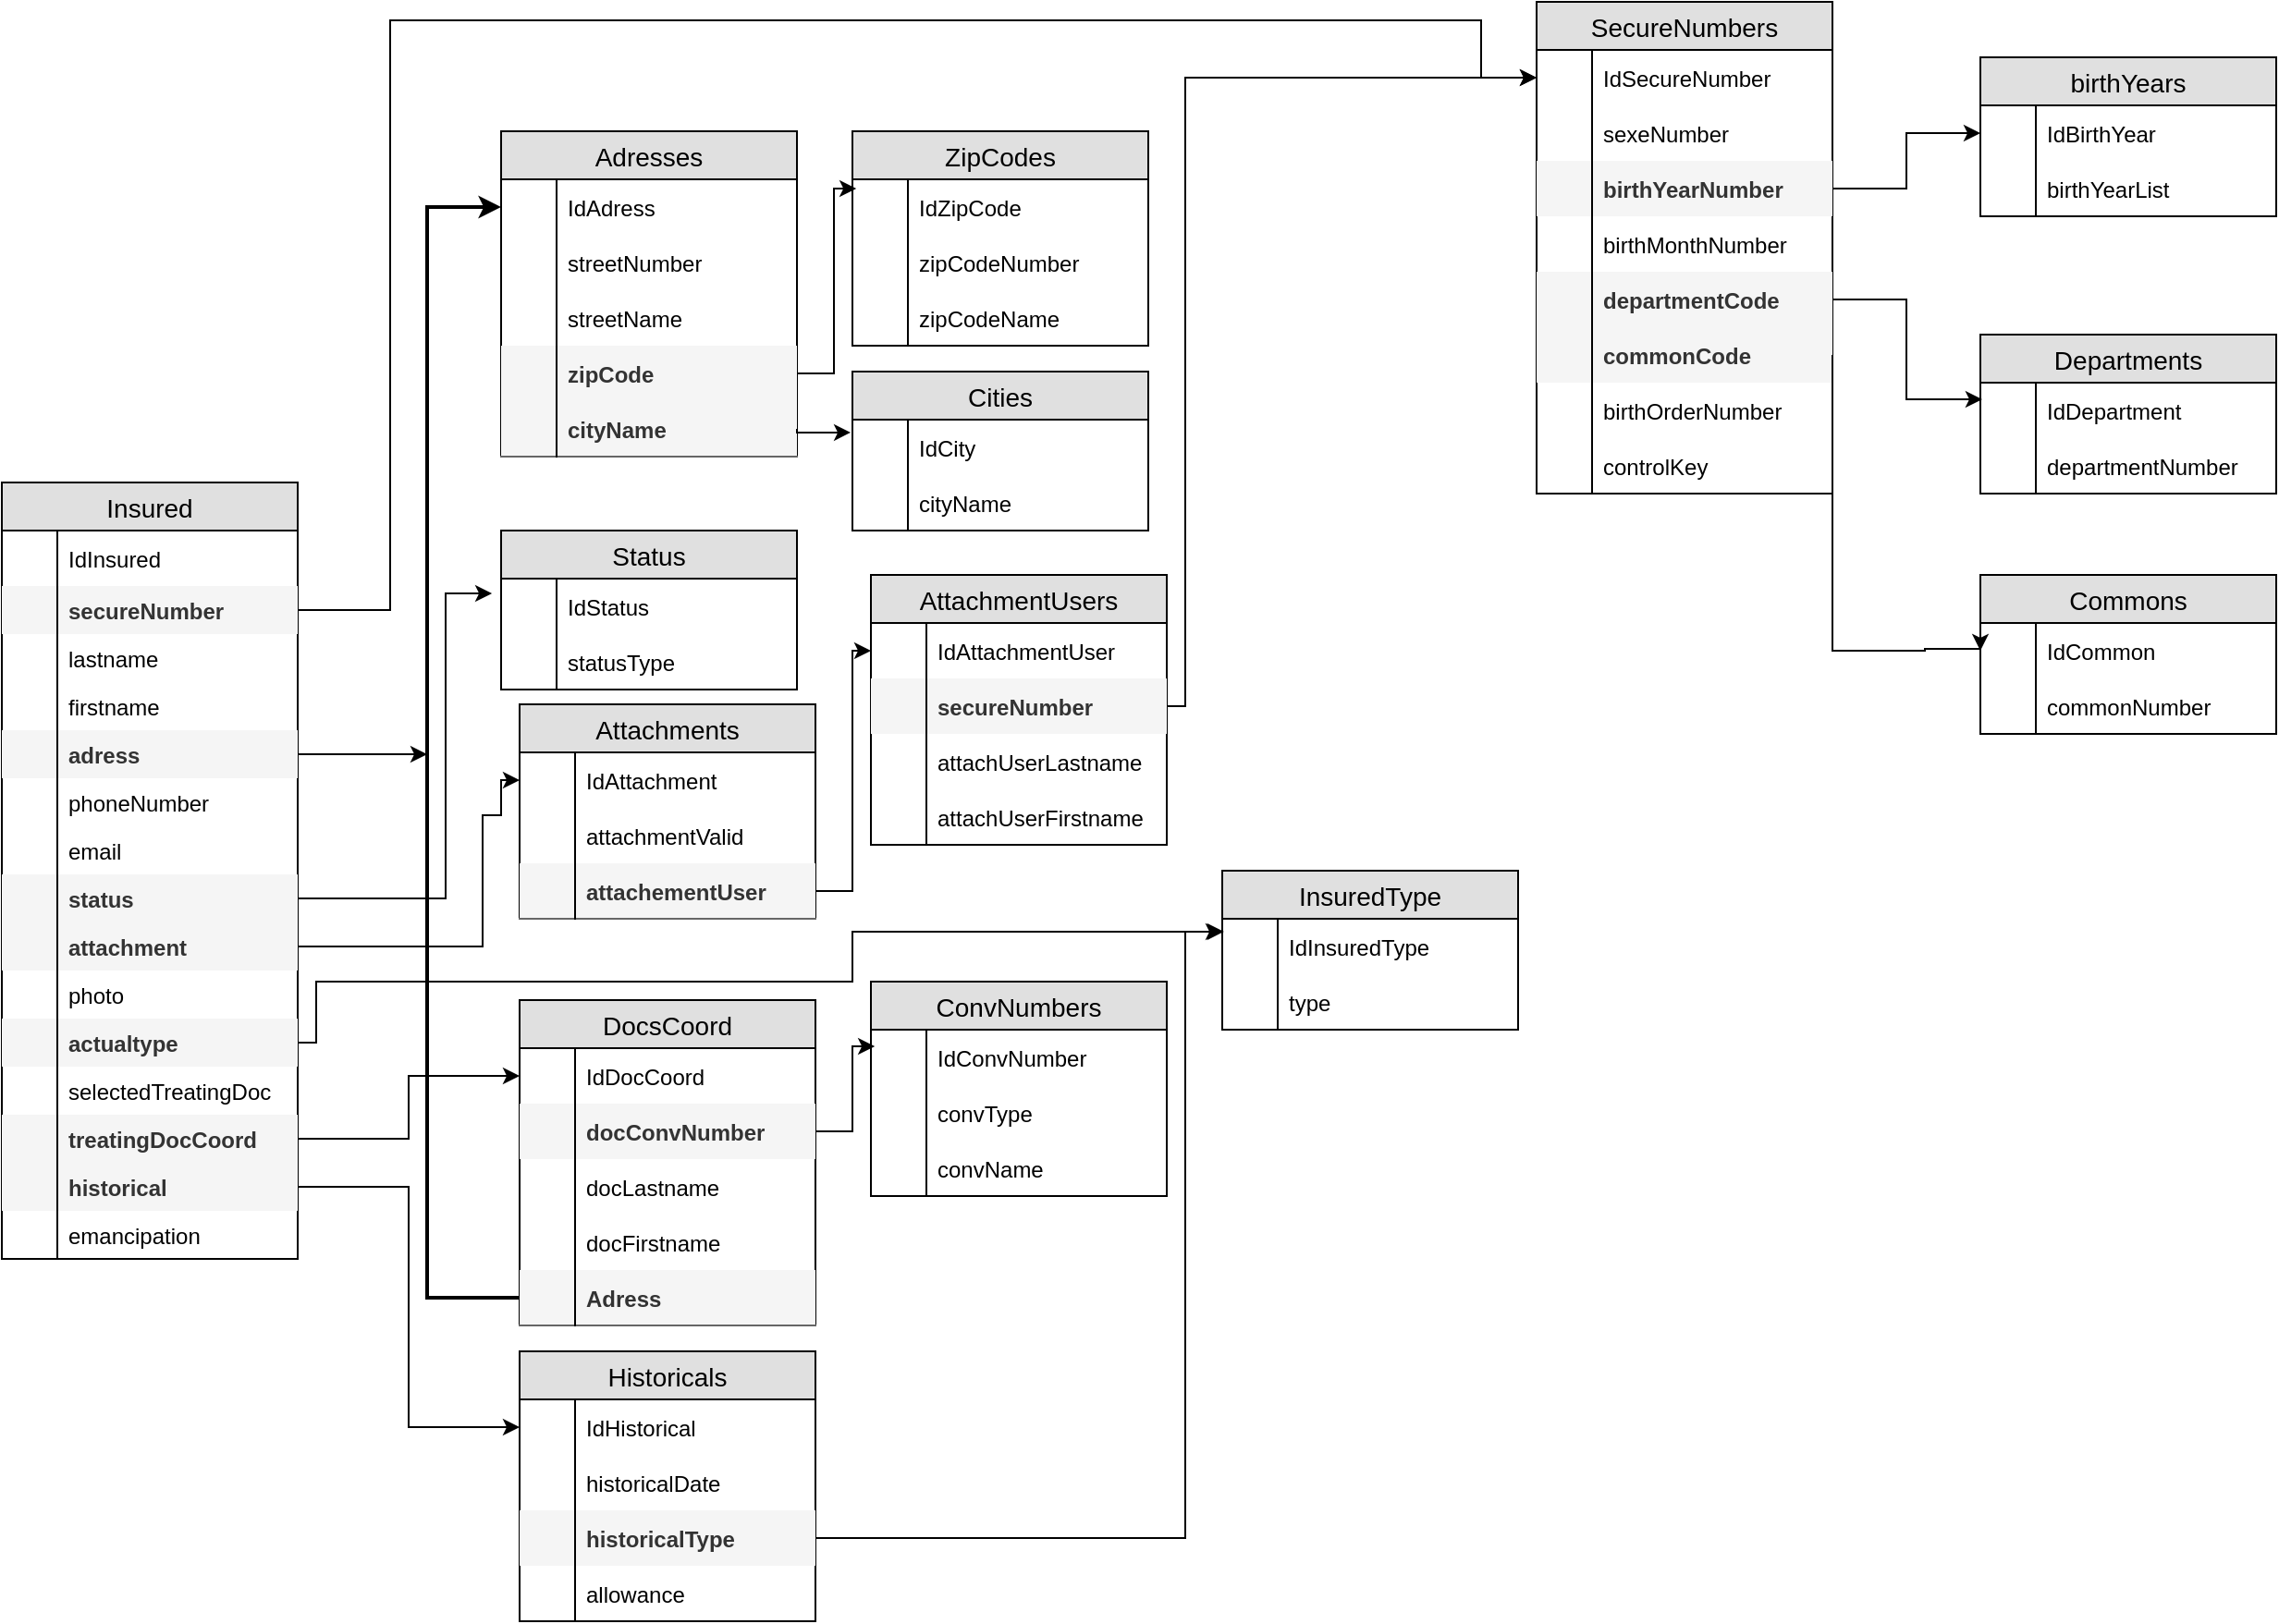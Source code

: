 <mxfile version="12.5.1" type="device"><diagram id="T5TctbuqwvG23wRC9JrC" name="Page-1"><mxGraphModel dx="1422" dy="769" grid="1" gridSize="10" guides="1" tooltips="1" connect="1" arrows="1" fold="1" page="1" pageScale="1" pageWidth="1654" pageHeight="1169" math="0" shadow="0"><root><mxCell id="0"/><mxCell id="1" parent="0"/><mxCell id="7uF14MQoLWsuIXLAhv6M-2" value="Insured" style="swimlane;fontStyle=0;childLayout=stackLayout;horizontal=1;startSize=26;fillColor=#e0e0e0;horizontalStack=0;resizeParent=1;resizeParentMax=0;resizeLast=0;collapsible=1;marginBottom=0;swimlaneFillColor=#ffffff;align=center;fontSize=14;" vertex="1" parent="1"><mxGeometry x="10" y="270" width="160" height="420" as="geometry"/></mxCell><mxCell id="7uF14MQoLWsuIXLAhv6M-3" value="IdInsured" style="shape=partialRectangle;top=0;left=0;right=0;bottom=1;align=left;verticalAlign=middle;fillColor=none;spacingLeft=34;spacingRight=4;overflow=hidden;rotatable=0;points=[[0,0.5],[1,0.5]];portConstraint=eastwest;dropTarget=0;fontStyle=0;fontSize=12;strokeColor=none;" vertex="1" parent="7uF14MQoLWsuIXLAhv6M-2"><mxGeometry y="26" width="160" height="30" as="geometry"/></mxCell><mxCell id="7uF14MQoLWsuIXLAhv6M-4" value="" style="shape=partialRectangle;top=0;left=0;bottom=0;fillColor=none;align=left;verticalAlign=middle;spacingLeft=4;spacingRight=4;overflow=hidden;rotatable=0;points=[];portConstraint=eastwest;part=1;fontSize=12;" vertex="1" connectable="0" parent="7uF14MQoLWsuIXLAhv6M-3"><mxGeometry width="30" height="30" as="geometry"/></mxCell><mxCell id="7uF14MQoLWsuIXLAhv6M-5" value="secureNumber" style="shape=partialRectangle;top=0;left=0;right=0;bottom=0;align=left;verticalAlign=top;fillColor=#f5f5f5;spacingLeft=34;spacingRight=4;overflow=hidden;rotatable=0;points=[[0,0.5],[1,0.5]];portConstraint=eastwest;dropTarget=0;fontSize=12;strokeColor=#666666;fontColor=#333333;fontStyle=1" vertex="1" parent="7uF14MQoLWsuIXLAhv6M-2"><mxGeometry y="56" width="160" height="26" as="geometry"/></mxCell><mxCell id="7uF14MQoLWsuIXLAhv6M-6" value="" style="shape=partialRectangle;top=0;left=0;bottom=0;fillColor=none;align=left;verticalAlign=top;spacingLeft=4;spacingRight=4;overflow=hidden;rotatable=0;points=[];portConstraint=eastwest;part=1;fontSize=12;" vertex="1" connectable="0" parent="7uF14MQoLWsuIXLAhv6M-5"><mxGeometry width="30" height="26" as="geometry"/></mxCell><mxCell id="7uF14MQoLWsuIXLAhv6M-7" value="lastname" style="shape=partialRectangle;top=0;left=0;right=0;bottom=0;align=left;verticalAlign=top;fillColor=none;spacingLeft=34;spacingRight=4;overflow=hidden;rotatable=0;points=[[0,0.5],[1,0.5]];portConstraint=eastwest;dropTarget=0;fontSize=12;" vertex="1" parent="7uF14MQoLWsuIXLAhv6M-2"><mxGeometry y="82" width="160" height="26" as="geometry"/></mxCell><mxCell id="7uF14MQoLWsuIXLAhv6M-8" value="" style="shape=partialRectangle;top=0;left=0;bottom=0;fillColor=none;align=left;verticalAlign=top;spacingLeft=4;spacingRight=4;overflow=hidden;rotatable=0;points=[];portConstraint=eastwest;part=1;fontSize=12;" vertex="1" connectable="0" parent="7uF14MQoLWsuIXLAhv6M-7"><mxGeometry width="30" height="26" as="geometry"/></mxCell><mxCell id="7uF14MQoLWsuIXLAhv6M-9" value="firstname" style="shape=partialRectangle;top=0;left=0;right=0;bottom=0;align=left;verticalAlign=top;fillColor=none;spacingLeft=34;spacingRight=4;overflow=hidden;rotatable=0;points=[[0,0.5],[1,0.5]];portConstraint=eastwest;dropTarget=0;fontSize=12;" vertex="1" parent="7uF14MQoLWsuIXLAhv6M-2"><mxGeometry y="108" width="160" height="26" as="geometry"/></mxCell><mxCell id="7uF14MQoLWsuIXLAhv6M-10" value="" style="shape=partialRectangle;top=0;left=0;bottom=0;fillColor=none;align=left;verticalAlign=top;spacingLeft=4;spacingRight=4;overflow=hidden;rotatable=0;points=[];portConstraint=eastwest;part=1;fontSize=12;" vertex="1" connectable="0" parent="7uF14MQoLWsuIXLAhv6M-9"><mxGeometry width="30" height="26" as="geometry"/></mxCell><mxCell id="7uF14MQoLWsuIXLAhv6M-24" value="adress" style="shape=partialRectangle;top=0;left=0;right=0;bottom=0;align=left;verticalAlign=top;fillColor=#f5f5f5;spacingLeft=34;spacingRight=4;overflow=hidden;rotatable=0;points=[[0,0.5],[1,0.5]];portConstraint=eastwest;dropTarget=0;fontSize=12;strokeColor=#666666;fontColor=#333333;fontStyle=1" vertex="1" parent="7uF14MQoLWsuIXLAhv6M-2"><mxGeometry y="134" width="160" height="26" as="geometry"/></mxCell><mxCell id="7uF14MQoLWsuIXLAhv6M-25" value="" style="shape=partialRectangle;top=0;left=0;bottom=0;fillColor=none;align=left;verticalAlign=top;spacingLeft=4;spacingRight=4;overflow=hidden;rotatable=0;points=[];portConstraint=eastwest;part=1;fontSize=12;" vertex="1" connectable="0" parent="7uF14MQoLWsuIXLAhv6M-24"><mxGeometry width="30" height="26" as="geometry"/></mxCell><mxCell id="7uF14MQoLWsuIXLAhv6M-26" value="phoneNumber" style="shape=partialRectangle;top=0;left=0;right=0;bottom=0;align=left;verticalAlign=top;fillColor=none;spacingLeft=34;spacingRight=4;overflow=hidden;rotatable=0;points=[[0,0.5],[1,0.5]];portConstraint=eastwest;dropTarget=0;fontSize=12;" vertex="1" parent="7uF14MQoLWsuIXLAhv6M-2"><mxGeometry y="160" width="160" height="26" as="geometry"/></mxCell><mxCell id="7uF14MQoLWsuIXLAhv6M-27" value="" style="shape=partialRectangle;top=0;left=0;bottom=0;fillColor=none;align=left;verticalAlign=top;spacingLeft=4;spacingRight=4;overflow=hidden;rotatable=0;points=[];portConstraint=eastwest;part=1;fontSize=12;" vertex="1" connectable="0" parent="7uF14MQoLWsuIXLAhv6M-26"><mxGeometry width="30" height="26" as="geometry"/></mxCell><mxCell id="7uF14MQoLWsuIXLAhv6M-28" value="email" style="shape=partialRectangle;top=0;left=0;right=0;bottom=0;align=left;verticalAlign=top;fillColor=none;spacingLeft=34;spacingRight=4;overflow=hidden;rotatable=0;points=[[0,0.5],[1,0.5]];portConstraint=eastwest;dropTarget=0;fontSize=12;" vertex="1" parent="7uF14MQoLWsuIXLAhv6M-2"><mxGeometry y="186" width="160" height="26" as="geometry"/></mxCell><mxCell id="7uF14MQoLWsuIXLAhv6M-29" value="" style="shape=partialRectangle;top=0;left=0;bottom=0;fillColor=none;align=left;verticalAlign=top;spacingLeft=4;spacingRight=4;overflow=hidden;rotatable=0;points=[];portConstraint=eastwest;part=1;fontSize=12;" vertex="1" connectable="0" parent="7uF14MQoLWsuIXLAhv6M-28"><mxGeometry width="30" height="26" as="geometry"/></mxCell><mxCell id="7uF14MQoLWsuIXLAhv6M-30" value="status" style="shape=partialRectangle;top=0;left=0;right=0;bottom=0;align=left;verticalAlign=top;fillColor=#f5f5f5;spacingLeft=34;spacingRight=4;overflow=hidden;rotatable=0;points=[[0,0.5],[1,0.5]];portConstraint=eastwest;dropTarget=0;fontSize=12;strokeColor=#666666;fontColor=#333333;fontStyle=1" vertex="1" parent="7uF14MQoLWsuIXLAhv6M-2"><mxGeometry y="212" width="160" height="26" as="geometry"/></mxCell><mxCell id="7uF14MQoLWsuIXLAhv6M-31" value="" style="shape=partialRectangle;top=0;left=0;bottom=0;fillColor=none;align=left;verticalAlign=top;spacingLeft=4;spacingRight=4;overflow=hidden;rotatable=0;points=[];portConstraint=eastwest;part=1;fontSize=12;" vertex="1" connectable="0" parent="7uF14MQoLWsuIXLAhv6M-30"><mxGeometry width="30" height="26" as="geometry"/></mxCell><mxCell id="7uF14MQoLWsuIXLAhv6M-32" value="attachment" style="shape=partialRectangle;top=0;left=0;right=0;bottom=0;align=left;verticalAlign=top;fillColor=#f5f5f5;spacingLeft=34;spacingRight=4;overflow=hidden;rotatable=0;points=[[0,0.5],[1,0.5]];portConstraint=eastwest;dropTarget=0;fontSize=12;strokeColor=#666666;fontColor=#333333;fontStyle=1" vertex="1" parent="7uF14MQoLWsuIXLAhv6M-2"><mxGeometry y="238" width="160" height="26" as="geometry"/></mxCell><mxCell id="7uF14MQoLWsuIXLAhv6M-33" value="" style="shape=partialRectangle;top=0;left=0;bottom=0;fillColor=none;align=left;verticalAlign=top;spacingLeft=4;spacingRight=4;overflow=hidden;rotatable=0;points=[];portConstraint=eastwest;part=1;fontSize=12;" vertex="1" connectable="0" parent="7uF14MQoLWsuIXLAhv6M-32"><mxGeometry width="30" height="26" as="geometry"/></mxCell><mxCell id="7uF14MQoLWsuIXLAhv6M-34" value="photo" style="shape=partialRectangle;top=0;left=0;right=0;bottom=0;align=left;verticalAlign=top;fillColor=none;spacingLeft=34;spacingRight=4;overflow=hidden;rotatable=0;points=[[0,0.5],[1,0.5]];portConstraint=eastwest;dropTarget=0;fontSize=12;" vertex="1" parent="7uF14MQoLWsuIXLAhv6M-2"><mxGeometry y="264" width="160" height="26" as="geometry"/></mxCell><mxCell id="7uF14MQoLWsuIXLAhv6M-35" value="" style="shape=partialRectangle;top=0;left=0;bottom=0;fillColor=none;align=left;verticalAlign=top;spacingLeft=4;spacingRight=4;overflow=hidden;rotatable=0;points=[];portConstraint=eastwest;part=1;fontSize=12;" vertex="1" connectable="0" parent="7uF14MQoLWsuIXLAhv6M-34"><mxGeometry width="30" height="26" as="geometry"/></mxCell><mxCell id="7uF14MQoLWsuIXLAhv6M-37" value="actualtype" style="shape=partialRectangle;top=0;left=0;right=0;bottom=0;align=left;verticalAlign=top;fillColor=#f5f5f5;spacingLeft=34;spacingRight=4;overflow=hidden;rotatable=0;points=[[0,0.5],[1,0.5]];portConstraint=eastwest;dropTarget=0;fontSize=12;strokeColor=#666666;fontColor=#333333;fontStyle=1" vertex="1" parent="7uF14MQoLWsuIXLAhv6M-2"><mxGeometry y="290" width="160" height="26" as="geometry"/></mxCell><mxCell id="7uF14MQoLWsuIXLAhv6M-38" value="" style="shape=partialRectangle;top=0;left=0;bottom=0;fillColor=none;align=left;verticalAlign=top;spacingLeft=4;spacingRight=4;overflow=hidden;rotatable=0;points=[];portConstraint=eastwest;part=1;fontSize=12;" vertex="1" connectable="0" parent="7uF14MQoLWsuIXLAhv6M-37"><mxGeometry width="30" height="26" as="geometry"/></mxCell><mxCell id="7uF14MQoLWsuIXLAhv6M-39" value="selectedTreatingDoc" style="shape=partialRectangle;top=0;left=0;right=0;bottom=0;align=left;verticalAlign=top;fillColor=none;spacingLeft=34;spacingRight=4;overflow=hidden;rotatable=0;points=[[0,0.5],[1,0.5]];portConstraint=eastwest;dropTarget=0;fontSize=12;" vertex="1" parent="7uF14MQoLWsuIXLAhv6M-2"><mxGeometry y="316" width="160" height="26" as="geometry"/></mxCell><mxCell id="7uF14MQoLWsuIXLAhv6M-40" value="" style="shape=partialRectangle;top=0;left=0;bottom=0;fillColor=none;align=left;verticalAlign=top;spacingLeft=4;spacingRight=4;overflow=hidden;rotatable=0;points=[];portConstraint=eastwest;part=1;fontSize=12;" vertex="1" connectable="0" parent="7uF14MQoLWsuIXLAhv6M-39"><mxGeometry width="30" height="26" as="geometry"/></mxCell><mxCell id="7uF14MQoLWsuIXLAhv6M-41" value="treatingDocCoord" style="shape=partialRectangle;top=0;left=0;right=0;bottom=0;align=left;verticalAlign=top;fillColor=#f5f5f5;spacingLeft=34;spacingRight=4;overflow=hidden;rotatable=0;points=[[0,0.5],[1,0.5]];portConstraint=eastwest;dropTarget=0;fontSize=12;strokeColor=#666666;fontColor=#333333;fontStyle=1" vertex="1" parent="7uF14MQoLWsuIXLAhv6M-2"><mxGeometry y="342" width="160" height="26" as="geometry"/></mxCell><mxCell id="7uF14MQoLWsuIXLAhv6M-42" value="" style="shape=partialRectangle;top=0;left=0;bottom=0;fillColor=none;align=left;verticalAlign=top;spacingLeft=4;spacingRight=4;overflow=hidden;rotatable=0;points=[];portConstraint=eastwest;part=1;fontSize=12;" vertex="1" connectable="0" parent="7uF14MQoLWsuIXLAhv6M-41"><mxGeometry width="30" height="26" as="geometry"/></mxCell><mxCell id="7uF14MQoLWsuIXLAhv6M-43" value="historical" style="shape=partialRectangle;top=0;left=0;right=0;bottom=0;align=left;verticalAlign=top;fillColor=#f5f5f5;spacingLeft=34;spacingRight=4;overflow=hidden;rotatable=0;points=[[0,0.5],[1,0.5]];portConstraint=eastwest;dropTarget=0;fontSize=12;strokeColor=#666666;fontColor=#333333;fontStyle=1" vertex="1" parent="7uF14MQoLWsuIXLAhv6M-2"><mxGeometry y="368" width="160" height="26" as="geometry"/></mxCell><mxCell id="7uF14MQoLWsuIXLAhv6M-44" value="" style="shape=partialRectangle;top=0;left=0;bottom=0;fillColor=none;align=left;verticalAlign=top;spacingLeft=4;spacingRight=4;overflow=hidden;rotatable=0;points=[];portConstraint=eastwest;part=1;fontSize=12;" vertex="1" connectable="0" parent="7uF14MQoLWsuIXLAhv6M-43"><mxGeometry width="30" height="26" as="geometry"/></mxCell><mxCell id="7uF14MQoLWsuIXLAhv6M-45" value="emancipation" style="shape=partialRectangle;top=0;left=0;right=0;bottom=0;align=left;verticalAlign=top;fillColor=none;spacingLeft=34;spacingRight=4;overflow=hidden;rotatable=0;points=[[0,0.5],[1,0.5]];portConstraint=eastwest;dropTarget=0;fontSize=12;" vertex="1" parent="7uF14MQoLWsuIXLAhv6M-2"><mxGeometry y="394" width="160" height="26" as="geometry"/></mxCell><mxCell id="7uF14MQoLWsuIXLAhv6M-46" value="" style="shape=partialRectangle;top=0;left=0;bottom=0;fillColor=none;align=left;verticalAlign=top;spacingLeft=4;spacingRight=4;overflow=hidden;rotatable=0;points=[];portConstraint=eastwest;part=1;fontSize=12;" vertex="1" connectable="0" parent="7uF14MQoLWsuIXLAhv6M-45"><mxGeometry width="30" height="26" as="geometry"/></mxCell><mxCell id="7uF14MQoLWsuIXLAhv6M-47" value="SecureNumbers" style="swimlane;fontStyle=0;childLayout=stackLayout;horizontal=1;startSize=26;fillColor=#e0e0e0;horizontalStack=0;resizeParent=1;resizeParentMax=0;resizeLast=0;collapsible=1;marginBottom=0;swimlaneFillColor=#ffffff;align=center;fontSize=14;" vertex="1" parent="1"><mxGeometry x="840" y="10" width="160" height="266" as="geometry"/></mxCell><mxCell id="7uF14MQoLWsuIXLAhv6M-48" value="IdSecureNumber" style="shape=partialRectangle;top=0;left=0;right=0;bottom=1;align=left;verticalAlign=middle;fillColor=none;spacingLeft=34;spacingRight=4;overflow=hidden;rotatable=0;points=[[0,0.5],[1,0.5]];portConstraint=eastwest;dropTarget=0;fontStyle=0;fontSize=12;strokeColor=none;" vertex="1" parent="7uF14MQoLWsuIXLAhv6M-47"><mxGeometry y="26" width="160" height="30" as="geometry"/></mxCell><mxCell id="7uF14MQoLWsuIXLAhv6M-49" value="" style="shape=partialRectangle;top=0;left=0;bottom=0;fillColor=none;align=left;verticalAlign=middle;spacingLeft=4;spacingRight=4;overflow=hidden;rotatable=0;points=[];portConstraint=eastwest;part=1;fontSize=12;" vertex="1" connectable="0" parent="7uF14MQoLWsuIXLAhv6M-48"><mxGeometry width="30" height="30" as="geometry"/></mxCell><mxCell id="7uF14MQoLWsuIXLAhv6M-80" value="sexeNumber" style="shape=partialRectangle;top=0;left=0;right=0;bottom=1;align=left;verticalAlign=middle;fillColor=none;spacingLeft=34;spacingRight=4;overflow=hidden;rotatable=0;points=[[0,0.5],[1,0.5]];portConstraint=eastwest;dropTarget=0;fontStyle=0;fontSize=12;strokeColor=none;" vertex="1" parent="7uF14MQoLWsuIXLAhv6M-47"><mxGeometry y="56" width="160" height="30" as="geometry"/></mxCell><mxCell id="7uF14MQoLWsuIXLAhv6M-81" value="" style="shape=partialRectangle;top=0;left=0;bottom=0;fillColor=none;align=left;verticalAlign=middle;spacingLeft=4;spacingRight=4;overflow=hidden;rotatable=0;points=[];portConstraint=eastwest;part=1;fontSize=12;" vertex="1" connectable="0" parent="7uF14MQoLWsuIXLAhv6M-80"><mxGeometry width="30" height="30" as="geometry"/></mxCell><mxCell id="7uF14MQoLWsuIXLAhv6M-82" value="birthYearNumber" style="shape=partialRectangle;top=0;left=0;right=0;bottom=1;align=left;verticalAlign=middle;fillColor=#f5f5f5;spacingLeft=34;spacingRight=4;overflow=hidden;rotatable=0;points=[[0,0.5],[1,0.5]];portConstraint=eastwest;dropTarget=0;fontStyle=1;fontSize=12;strokeColor=none;fontColor=#333333;" vertex="1" parent="7uF14MQoLWsuIXLAhv6M-47"><mxGeometry y="86" width="160" height="30" as="geometry"/></mxCell><mxCell id="7uF14MQoLWsuIXLAhv6M-83" value="" style="shape=partialRectangle;top=0;left=0;bottom=0;fillColor=none;align=left;verticalAlign=middle;spacingLeft=4;spacingRight=4;overflow=hidden;rotatable=0;points=[];portConstraint=eastwest;part=1;fontSize=12;" vertex="1" connectable="0" parent="7uF14MQoLWsuIXLAhv6M-82"><mxGeometry width="30" height="30" as="geometry"/></mxCell><mxCell id="7uF14MQoLWsuIXLAhv6M-84" value="birthMonthNumber" style="shape=partialRectangle;top=0;left=0;right=0;bottom=1;align=left;verticalAlign=middle;fillColor=none;spacingLeft=34;spacingRight=4;overflow=hidden;rotatable=0;points=[[0,0.5],[1,0.5]];portConstraint=eastwest;dropTarget=0;fontStyle=0;fontSize=12;strokeColor=none;" vertex="1" parent="7uF14MQoLWsuIXLAhv6M-47"><mxGeometry y="116" width="160" height="30" as="geometry"/></mxCell><mxCell id="7uF14MQoLWsuIXLAhv6M-85" value="" style="shape=partialRectangle;top=0;left=0;bottom=0;fillColor=none;align=left;verticalAlign=middle;spacingLeft=4;spacingRight=4;overflow=hidden;rotatable=0;points=[];portConstraint=eastwest;part=1;fontSize=12;" vertex="1" connectable="0" parent="7uF14MQoLWsuIXLAhv6M-84"><mxGeometry width="30" height="30" as="geometry"/></mxCell><mxCell id="7uF14MQoLWsuIXLAhv6M-86" value="departmentCode" style="shape=partialRectangle;top=0;left=0;right=0;bottom=1;align=left;verticalAlign=middle;fillColor=#f5f5f5;spacingLeft=34;spacingRight=4;overflow=hidden;rotatable=0;points=[[0,0.5],[1,0.5]];portConstraint=eastwest;dropTarget=0;fontStyle=1;fontSize=12;strokeColor=none;fontColor=#333333;" vertex="1" parent="7uF14MQoLWsuIXLAhv6M-47"><mxGeometry y="146" width="160" height="30" as="geometry"/></mxCell><mxCell id="7uF14MQoLWsuIXLAhv6M-87" value="" style="shape=partialRectangle;top=0;left=0;bottom=0;fillColor=none;align=left;verticalAlign=middle;spacingLeft=4;spacingRight=4;overflow=hidden;rotatable=0;points=[];portConstraint=eastwest;part=1;fontSize=12;" vertex="1" connectable="0" parent="7uF14MQoLWsuIXLAhv6M-86"><mxGeometry width="30" height="30" as="geometry"/></mxCell><mxCell id="7uF14MQoLWsuIXLAhv6M-88" value="commonCode" style="shape=partialRectangle;top=0;left=0;right=0;bottom=1;align=left;verticalAlign=middle;fillColor=#f5f5f5;spacingLeft=34;spacingRight=4;overflow=hidden;rotatable=0;points=[[0,0.5],[1,0.5]];portConstraint=eastwest;dropTarget=0;fontStyle=1;fontSize=12;strokeColor=none;fontColor=#333333;" vertex="1" parent="7uF14MQoLWsuIXLAhv6M-47"><mxGeometry y="176" width="160" height="30" as="geometry"/></mxCell><mxCell id="7uF14MQoLWsuIXLAhv6M-89" value="" style="shape=partialRectangle;top=0;left=0;bottom=0;fillColor=none;align=left;verticalAlign=middle;spacingLeft=4;spacingRight=4;overflow=hidden;rotatable=0;points=[];portConstraint=eastwest;part=1;fontSize=12;" vertex="1" connectable="0" parent="7uF14MQoLWsuIXLAhv6M-88"><mxGeometry width="30" height="30" as="geometry"/></mxCell><mxCell id="7uF14MQoLWsuIXLAhv6M-90" value="birthOrderNumber" style="shape=partialRectangle;top=0;left=0;right=0;bottom=1;align=left;verticalAlign=middle;fillColor=none;spacingLeft=34;spacingRight=4;overflow=hidden;rotatable=0;points=[[0,0.5],[1,0.5]];portConstraint=eastwest;dropTarget=0;fontStyle=0;fontSize=12;strokeColor=none;" vertex="1" parent="7uF14MQoLWsuIXLAhv6M-47"><mxGeometry y="206" width="160" height="30" as="geometry"/></mxCell><mxCell id="7uF14MQoLWsuIXLAhv6M-91" value="" style="shape=partialRectangle;top=0;left=0;bottom=0;fillColor=none;align=left;verticalAlign=middle;spacingLeft=4;spacingRight=4;overflow=hidden;rotatable=0;points=[];portConstraint=eastwest;part=1;fontSize=12;" vertex="1" connectable="0" parent="7uF14MQoLWsuIXLAhv6M-90"><mxGeometry width="30" height="30" as="geometry"/></mxCell><mxCell id="7uF14MQoLWsuIXLAhv6M-92" value="controlKey" style="shape=partialRectangle;top=0;left=0;right=0;bottom=1;align=left;verticalAlign=middle;fillColor=none;spacingLeft=34;spacingRight=4;overflow=hidden;rotatable=0;points=[[0,0.5],[1,0.5]];portConstraint=eastwest;dropTarget=0;fontStyle=0;fontSize=12;strokeColor=none;" vertex="1" parent="7uF14MQoLWsuIXLAhv6M-47"><mxGeometry y="236" width="160" height="30" as="geometry"/></mxCell><mxCell id="7uF14MQoLWsuIXLAhv6M-93" value="" style="shape=partialRectangle;top=0;left=0;bottom=0;fillColor=none;align=left;verticalAlign=middle;spacingLeft=4;spacingRight=4;overflow=hidden;rotatable=0;points=[];portConstraint=eastwest;part=1;fontSize=12;" vertex="1" connectable="0" parent="7uF14MQoLWsuIXLAhv6M-92"><mxGeometry width="30" height="30" as="geometry"/></mxCell><mxCell id="7uF14MQoLWsuIXLAhv6M-79" style="edgeStyle=orthogonalEdgeStyle;rounded=0;orthogonalLoop=1;jettySize=auto;html=1;exitX=1;exitY=0.5;exitDx=0;exitDy=0;entryX=0;entryY=0.5;entryDx=0;entryDy=0;" edge="1" parent="1" source="7uF14MQoLWsuIXLAhv6M-5" target="7uF14MQoLWsuIXLAhv6M-48"><mxGeometry relative="1" as="geometry"><Array as="points"><mxPoint x="220" y="339"/><mxPoint x="220" y="20"/><mxPoint x="810" y="20"/><mxPoint x="810" y="51"/></Array></mxGeometry></mxCell><mxCell id="7uF14MQoLWsuIXLAhv6M-94" value="Adresses" style="swimlane;fontStyle=0;childLayout=stackLayout;horizontal=1;startSize=26;fillColor=#e0e0e0;horizontalStack=0;resizeParent=1;resizeParentMax=0;resizeLast=0;collapsible=1;marginBottom=0;swimlaneFillColor=#ffffff;align=center;fontSize=14;" vertex="1" parent="1"><mxGeometry x="280" y="80" width="160" height="176" as="geometry"/></mxCell><mxCell id="7uF14MQoLWsuIXLAhv6M-95" value="IdAdress" style="shape=partialRectangle;top=0;left=0;right=0;bottom=1;align=left;verticalAlign=middle;fillColor=none;spacingLeft=34;spacingRight=4;overflow=hidden;rotatable=0;points=[[0,0.5],[1,0.5]];portConstraint=eastwest;dropTarget=0;fontStyle=0;fontSize=12;strokeColor=none;" vertex="1" parent="7uF14MQoLWsuIXLAhv6M-94"><mxGeometry y="26" width="160" height="30" as="geometry"/></mxCell><mxCell id="7uF14MQoLWsuIXLAhv6M-96" value="" style="shape=partialRectangle;top=0;left=0;bottom=0;fillColor=none;align=left;verticalAlign=middle;spacingLeft=4;spacingRight=4;overflow=hidden;rotatable=0;points=[];portConstraint=eastwest;part=1;fontSize=12;" vertex="1" connectable="0" parent="7uF14MQoLWsuIXLAhv6M-95"><mxGeometry width="30" height="30" as="geometry"/></mxCell><mxCell id="7uF14MQoLWsuIXLAhv6M-111" value="streetNumber" style="shape=partialRectangle;top=0;left=0;right=0;bottom=1;align=left;verticalAlign=middle;fillColor=none;spacingLeft=34;spacingRight=4;overflow=hidden;rotatable=0;points=[[0,0.5],[1,0.5]];portConstraint=eastwest;dropTarget=0;fontStyle=0;fontSize=12;strokeColor=none;" vertex="1" parent="7uF14MQoLWsuIXLAhv6M-94"><mxGeometry y="56" width="160" height="30" as="geometry"/></mxCell><mxCell id="7uF14MQoLWsuIXLAhv6M-112" value="" style="shape=partialRectangle;top=0;left=0;bottom=0;fillColor=none;align=left;verticalAlign=middle;spacingLeft=4;spacingRight=4;overflow=hidden;rotatable=0;points=[];portConstraint=eastwest;part=1;fontSize=12;" vertex="1" connectable="0" parent="7uF14MQoLWsuIXLAhv6M-111"><mxGeometry width="30" height="30" as="geometry"/></mxCell><mxCell id="7uF14MQoLWsuIXLAhv6M-113" value="streetName" style="shape=partialRectangle;top=0;left=0;right=0;bottom=1;align=left;verticalAlign=middle;fillColor=none;spacingLeft=34;spacingRight=4;overflow=hidden;rotatable=0;points=[[0,0.5],[1,0.5]];portConstraint=eastwest;dropTarget=0;fontStyle=0;fontSize=12;strokeColor=none;" vertex="1" parent="7uF14MQoLWsuIXLAhv6M-94"><mxGeometry y="86" width="160" height="30" as="geometry"/></mxCell><mxCell id="7uF14MQoLWsuIXLAhv6M-114" value="" style="shape=partialRectangle;top=0;left=0;bottom=0;fillColor=none;align=left;verticalAlign=middle;spacingLeft=4;spacingRight=4;overflow=hidden;rotatable=0;points=[];portConstraint=eastwest;part=1;fontSize=12;" vertex="1" connectable="0" parent="7uF14MQoLWsuIXLAhv6M-113"><mxGeometry width="30" height="30" as="geometry"/></mxCell><mxCell id="7uF14MQoLWsuIXLAhv6M-115" value="zipCode" style="shape=partialRectangle;top=0;left=0;right=0;bottom=1;align=left;verticalAlign=middle;fillColor=#f5f5f5;spacingLeft=34;spacingRight=4;overflow=hidden;rotatable=0;points=[[0,0.5],[1,0.5]];portConstraint=eastwest;dropTarget=0;fontStyle=1;fontSize=12;strokeColor=none;fontColor=#333333;" vertex="1" parent="7uF14MQoLWsuIXLAhv6M-94"><mxGeometry y="116" width="160" height="30" as="geometry"/></mxCell><mxCell id="7uF14MQoLWsuIXLAhv6M-116" value="" style="shape=partialRectangle;top=0;left=0;bottom=0;fillColor=none;align=left;verticalAlign=middle;spacingLeft=4;spacingRight=4;overflow=hidden;rotatable=0;points=[];portConstraint=eastwest;part=1;fontSize=12;" vertex="1" connectable="0" parent="7uF14MQoLWsuIXLAhv6M-115"><mxGeometry width="30" height="30" as="geometry"/></mxCell><mxCell id="7uF14MQoLWsuIXLAhv6M-117" value="cityName" style="shape=partialRectangle;top=0;left=0;right=0;bottom=1;align=left;verticalAlign=middle;fillColor=#f5f5f5;spacingLeft=34;spacingRight=4;overflow=hidden;rotatable=0;points=[[0,0.5],[1,0.5]];portConstraint=eastwest;dropTarget=0;fontStyle=1;fontSize=12;strokeColor=#666666;fontColor=#333333;" vertex="1" parent="7uF14MQoLWsuIXLAhv6M-94"><mxGeometry y="146" width="160" height="30" as="geometry"/></mxCell><mxCell id="7uF14MQoLWsuIXLAhv6M-118" value="" style="shape=partialRectangle;top=0;left=0;bottom=0;fillColor=none;align=left;verticalAlign=middle;spacingLeft=4;spacingRight=4;overflow=hidden;rotatable=0;points=[];portConstraint=eastwest;part=1;fontSize=12;" vertex="1" connectable="0" parent="7uF14MQoLWsuIXLAhv6M-117"><mxGeometry width="30" height="30" as="geometry"/></mxCell><mxCell id="7uF14MQoLWsuIXLAhv6M-119" style="edgeStyle=orthogonalEdgeStyle;rounded=0;orthogonalLoop=1;jettySize=auto;html=1;exitX=1;exitY=0.5;exitDx=0;exitDy=0;" edge="1" parent="1" source="7uF14MQoLWsuIXLAhv6M-24"><mxGeometry relative="1" as="geometry"><mxPoint x="240" y="417" as="targetPoint"/><Array as="points"><mxPoint x="230" y="417"/><mxPoint x="230" y="417"/></Array></mxGeometry></mxCell><mxCell id="7uF14MQoLWsuIXLAhv6M-120" value="ZipCodes" style="swimlane;fontStyle=0;childLayout=stackLayout;horizontal=1;startSize=26;fillColor=#e0e0e0;horizontalStack=0;resizeParent=1;resizeParentMax=0;resizeLast=0;collapsible=1;marginBottom=0;swimlaneFillColor=#ffffff;align=center;fontSize=14;" vertex="1" parent="1"><mxGeometry x="470" y="80" width="160" height="116" as="geometry"/></mxCell><mxCell id="7uF14MQoLWsuIXLAhv6M-121" value="IdZipCode" style="shape=partialRectangle;top=0;left=0;right=0;bottom=1;align=left;verticalAlign=middle;fillColor=none;spacingLeft=34;spacingRight=4;overflow=hidden;rotatable=0;points=[[0,0.5],[1,0.5]];portConstraint=eastwest;dropTarget=0;fontStyle=0;fontSize=12;strokeColor=none;" vertex="1" parent="7uF14MQoLWsuIXLAhv6M-120"><mxGeometry y="26" width="160" height="30" as="geometry"/></mxCell><mxCell id="7uF14MQoLWsuIXLAhv6M-122" value="" style="shape=partialRectangle;top=0;left=0;bottom=0;fillColor=none;align=left;verticalAlign=middle;spacingLeft=4;spacingRight=4;overflow=hidden;rotatable=0;points=[];portConstraint=eastwest;part=1;fontSize=12;" vertex="1" connectable="0" parent="7uF14MQoLWsuIXLAhv6M-121"><mxGeometry width="30" height="30" as="geometry"/></mxCell><mxCell id="7uF14MQoLWsuIXLAhv6M-123" value="zipCodeNumber" style="shape=partialRectangle;top=0;left=0;right=0;bottom=1;align=left;verticalAlign=middle;fillColor=none;spacingLeft=34;spacingRight=4;overflow=hidden;rotatable=0;points=[[0,0.5],[1,0.5]];portConstraint=eastwest;dropTarget=0;fontStyle=0;fontSize=12;strokeColor=none;" vertex="1" parent="7uF14MQoLWsuIXLAhv6M-120"><mxGeometry y="56" width="160" height="30" as="geometry"/></mxCell><mxCell id="7uF14MQoLWsuIXLAhv6M-124" value="" style="shape=partialRectangle;top=0;left=0;bottom=0;fillColor=none;align=left;verticalAlign=middle;spacingLeft=4;spacingRight=4;overflow=hidden;rotatable=0;points=[];portConstraint=eastwest;part=1;fontSize=12;" vertex="1" connectable="0" parent="7uF14MQoLWsuIXLAhv6M-123"><mxGeometry width="30" height="30" as="geometry"/></mxCell><mxCell id="7uF14MQoLWsuIXLAhv6M-131" value="zipCodeName" style="shape=partialRectangle;top=0;left=0;right=0;bottom=1;align=left;verticalAlign=middle;fillColor=none;spacingLeft=34;spacingRight=4;overflow=hidden;rotatable=0;points=[[0,0.5],[1,0.5]];portConstraint=eastwest;dropTarget=0;fontStyle=0;fontSize=12;strokeColor=none;" vertex="1" parent="7uF14MQoLWsuIXLAhv6M-120"><mxGeometry y="86" width="160" height="30" as="geometry"/></mxCell><mxCell id="7uF14MQoLWsuIXLAhv6M-132" value="" style="shape=partialRectangle;top=0;left=0;bottom=0;fillColor=none;align=left;verticalAlign=middle;spacingLeft=4;spacingRight=4;overflow=hidden;rotatable=0;points=[];portConstraint=eastwest;part=1;fontSize=12;" vertex="1" connectable="0" parent="7uF14MQoLWsuIXLAhv6M-131"><mxGeometry width="30" height="30" as="geometry"/></mxCell><mxCell id="7uF14MQoLWsuIXLAhv6M-133" style="edgeStyle=orthogonalEdgeStyle;rounded=0;orthogonalLoop=1;jettySize=auto;html=1;exitX=1;exitY=0.5;exitDx=0;exitDy=0;entryX=0.013;entryY=0.167;entryDx=0;entryDy=0;entryPerimeter=0;" edge="1" parent="1" source="7uF14MQoLWsuIXLAhv6M-115" target="7uF14MQoLWsuIXLAhv6M-121"><mxGeometry relative="1" as="geometry"><Array as="points"><mxPoint x="460" y="211"/><mxPoint x="460" y="111"/></Array></mxGeometry></mxCell><mxCell id="7uF14MQoLWsuIXLAhv6M-134" value="Cities" style="swimlane;fontStyle=0;childLayout=stackLayout;horizontal=1;startSize=26;fillColor=#e0e0e0;horizontalStack=0;resizeParent=1;resizeParentMax=0;resizeLast=0;collapsible=1;marginBottom=0;swimlaneFillColor=#ffffff;align=center;fontSize=14;" vertex="1" parent="1"><mxGeometry x="470" y="210" width="160" height="86" as="geometry"/></mxCell><mxCell id="7uF14MQoLWsuIXLAhv6M-135" value="IdCity" style="shape=partialRectangle;top=0;left=0;right=0;bottom=1;align=left;verticalAlign=middle;fillColor=none;spacingLeft=34;spacingRight=4;overflow=hidden;rotatable=0;points=[[0,0.5],[1,0.5]];portConstraint=eastwest;dropTarget=0;fontStyle=0;fontSize=12;strokeColor=none;" vertex="1" parent="7uF14MQoLWsuIXLAhv6M-134"><mxGeometry y="26" width="160" height="30" as="geometry"/></mxCell><mxCell id="7uF14MQoLWsuIXLAhv6M-136" value="" style="shape=partialRectangle;top=0;left=0;bottom=0;fillColor=none;align=left;verticalAlign=middle;spacingLeft=4;spacingRight=4;overflow=hidden;rotatable=0;points=[];portConstraint=eastwest;part=1;fontSize=12;" vertex="1" connectable="0" parent="7uF14MQoLWsuIXLAhv6M-135"><mxGeometry width="30" height="30" as="geometry"/></mxCell><mxCell id="7uF14MQoLWsuIXLAhv6M-137" value="cityName" style="shape=partialRectangle;top=0;left=0;right=0;bottom=1;align=left;verticalAlign=middle;fillColor=none;spacingLeft=34;spacingRight=4;overflow=hidden;rotatable=0;points=[[0,0.5],[1,0.5]];portConstraint=eastwest;dropTarget=0;fontStyle=0;fontSize=12;strokeColor=none;" vertex="1" parent="7uF14MQoLWsuIXLAhv6M-134"><mxGeometry y="56" width="160" height="30" as="geometry"/></mxCell><mxCell id="7uF14MQoLWsuIXLAhv6M-138" value="" style="shape=partialRectangle;top=0;left=0;bottom=0;fillColor=none;align=left;verticalAlign=middle;spacingLeft=4;spacingRight=4;overflow=hidden;rotatable=0;points=[];portConstraint=eastwest;part=1;fontSize=12;" vertex="1" connectable="0" parent="7uF14MQoLWsuIXLAhv6M-137"><mxGeometry width="30" height="30" as="geometry"/></mxCell><mxCell id="7uF14MQoLWsuIXLAhv6M-141" style="edgeStyle=orthogonalEdgeStyle;rounded=0;orthogonalLoop=1;jettySize=auto;html=1;exitX=1;exitY=0.5;exitDx=0;exitDy=0;entryX=-0.006;entryY=0.233;entryDx=0;entryDy=0;entryPerimeter=0;" edge="1" parent="1" source="7uF14MQoLWsuIXLAhv6M-117" target="7uF14MQoLWsuIXLAhv6M-135"><mxGeometry relative="1" as="geometry"><Array as="points"><mxPoint x="440" y="243"/></Array></mxGeometry></mxCell><mxCell id="7uF14MQoLWsuIXLAhv6M-142" value="Status" style="swimlane;fontStyle=0;childLayout=stackLayout;horizontal=1;startSize=26;fillColor=#e0e0e0;horizontalStack=0;resizeParent=1;resizeParentMax=0;resizeLast=0;collapsible=1;marginBottom=0;swimlaneFillColor=#ffffff;align=center;fontSize=14;" vertex="1" parent="1"><mxGeometry x="280" y="296" width="160" height="86" as="geometry"/></mxCell><mxCell id="7uF14MQoLWsuIXLAhv6M-143" value="IdStatus" style="shape=partialRectangle;top=0;left=0;right=0;bottom=1;align=left;verticalAlign=middle;fillColor=none;spacingLeft=34;spacingRight=4;overflow=hidden;rotatable=0;points=[[0,0.5],[1,0.5]];portConstraint=eastwest;dropTarget=0;fontStyle=0;fontSize=12;strokeColor=none;" vertex="1" parent="7uF14MQoLWsuIXLAhv6M-142"><mxGeometry y="26" width="160" height="30" as="geometry"/></mxCell><mxCell id="7uF14MQoLWsuIXLAhv6M-144" value="" style="shape=partialRectangle;top=0;left=0;bottom=0;fillColor=none;align=left;verticalAlign=middle;spacingLeft=4;spacingRight=4;overflow=hidden;rotatable=0;points=[];portConstraint=eastwest;part=1;fontSize=12;" vertex="1" connectable="0" parent="7uF14MQoLWsuIXLAhv6M-143"><mxGeometry width="30" height="30" as="geometry"/></mxCell><mxCell id="7uF14MQoLWsuIXLAhv6M-145" value="statusType" style="shape=partialRectangle;top=0;left=0;right=0;bottom=1;align=left;verticalAlign=middle;fillColor=none;spacingLeft=34;spacingRight=4;overflow=hidden;rotatable=0;points=[[0,0.5],[1,0.5]];portConstraint=eastwest;dropTarget=0;fontStyle=0;fontSize=12;strokeColor=none;" vertex="1" parent="7uF14MQoLWsuIXLAhv6M-142"><mxGeometry y="56" width="160" height="30" as="geometry"/></mxCell><mxCell id="7uF14MQoLWsuIXLAhv6M-146" value="" style="shape=partialRectangle;top=0;left=0;bottom=0;fillColor=none;align=left;verticalAlign=middle;spacingLeft=4;spacingRight=4;overflow=hidden;rotatable=0;points=[];portConstraint=eastwest;part=1;fontSize=12;" vertex="1" connectable="0" parent="7uF14MQoLWsuIXLAhv6M-145"><mxGeometry width="30" height="30" as="geometry"/></mxCell><mxCell id="7uF14MQoLWsuIXLAhv6M-147" style="edgeStyle=orthogonalEdgeStyle;rounded=0;orthogonalLoop=1;jettySize=auto;html=1;exitX=1;exitY=0.5;exitDx=0;exitDy=0;entryX=-0.031;entryY=0.267;entryDx=0;entryDy=0;entryPerimeter=0;" edge="1" parent="1" source="7uF14MQoLWsuIXLAhv6M-30" target="7uF14MQoLWsuIXLAhv6M-143"><mxGeometry relative="1" as="geometry"><Array as="points"><mxPoint x="250" y="495"/><mxPoint x="250" y="330"/></Array></mxGeometry></mxCell><mxCell id="7uF14MQoLWsuIXLAhv6M-153" value="AttachmentUsers" style="swimlane;fontStyle=0;childLayout=stackLayout;horizontal=1;startSize=26;fillColor=#e0e0e0;horizontalStack=0;resizeParent=1;resizeParentMax=0;resizeLast=0;collapsible=1;marginBottom=0;swimlaneFillColor=#ffffff;align=center;fontSize=14;" vertex="1" parent="1"><mxGeometry x="480" y="320" width="160" height="146" as="geometry"/></mxCell><mxCell id="7uF14MQoLWsuIXLAhv6M-154" value="IdAttachmentUser" style="shape=partialRectangle;top=0;left=0;right=0;bottom=1;align=left;verticalAlign=middle;fillColor=none;spacingLeft=34;spacingRight=4;overflow=hidden;rotatable=0;points=[[0,0.5],[1,0.5]];portConstraint=eastwest;dropTarget=0;fontStyle=0;fontSize=12;strokeColor=none;" vertex="1" parent="7uF14MQoLWsuIXLAhv6M-153"><mxGeometry y="26" width="160" height="30" as="geometry"/></mxCell><mxCell id="7uF14MQoLWsuIXLAhv6M-155" value="" style="shape=partialRectangle;top=0;left=0;bottom=0;fillColor=none;align=left;verticalAlign=middle;spacingLeft=4;spacingRight=4;overflow=hidden;rotatable=0;points=[];portConstraint=eastwest;part=1;fontSize=12;" vertex="1" connectable="0" parent="7uF14MQoLWsuIXLAhv6M-154"><mxGeometry width="30" height="30" as="geometry"/></mxCell><mxCell id="7uF14MQoLWsuIXLAhv6M-156" value="secureNumber" style="shape=partialRectangle;top=0;left=0;right=0;bottom=1;align=left;verticalAlign=middle;fillColor=#f5f5f5;spacingLeft=34;spacingRight=4;overflow=hidden;rotatable=0;points=[[0,0.5],[1,0.5]];portConstraint=eastwest;dropTarget=0;fontStyle=1;fontSize=12;strokeColor=none;fontColor=#333333;" vertex="1" parent="7uF14MQoLWsuIXLAhv6M-153"><mxGeometry y="56" width="160" height="30" as="geometry"/></mxCell><mxCell id="7uF14MQoLWsuIXLAhv6M-157" value="" style="shape=partialRectangle;top=0;left=0;bottom=0;fillColor=none;align=left;verticalAlign=middle;spacingLeft=4;spacingRight=4;overflow=hidden;rotatable=0;points=[];portConstraint=eastwest;part=1;fontSize=12;" vertex="1" connectable="0" parent="7uF14MQoLWsuIXLAhv6M-156"><mxGeometry width="30" height="30" as="geometry"/></mxCell><mxCell id="7uF14MQoLWsuIXLAhv6M-158" value="attachUserLastname" style="shape=partialRectangle;top=0;left=0;right=0;bottom=1;align=left;verticalAlign=middle;fillColor=none;spacingLeft=34;spacingRight=4;overflow=hidden;rotatable=0;points=[[0,0.5],[1,0.5]];portConstraint=eastwest;dropTarget=0;fontStyle=0;fontSize=12;strokeColor=none;" vertex="1" parent="7uF14MQoLWsuIXLAhv6M-153"><mxGeometry y="86" width="160" height="30" as="geometry"/></mxCell><mxCell id="7uF14MQoLWsuIXLAhv6M-159" value="" style="shape=partialRectangle;top=0;left=0;bottom=0;fillColor=none;align=left;verticalAlign=middle;spacingLeft=4;spacingRight=4;overflow=hidden;rotatable=0;points=[];portConstraint=eastwest;part=1;fontSize=12;" vertex="1" connectable="0" parent="7uF14MQoLWsuIXLAhv6M-158"><mxGeometry width="30" height="30" as="geometry"/></mxCell><mxCell id="7uF14MQoLWsuIXLAhv6M-178" value="attachUserFirstname" style="shape=partialRectangle;top=0;left=0;right=0;bottom=1;align=left;verticalAlign=middle;fillColor=none;spacingLeft=34;spacingRight=4;overflow=hidden;rotatable=0;points=[[0,0.5],[1,0.5]];portConstraint=eastwest;dropTarget=0;fontStyle=0;fontSize=12;strokeColor=none;" vertex="1" parent="7uF14MQoLWsuIXLAhv6M-153"><mxGeometry y="116" width="160" height="30" as="geometry"/></mxCell><mxCell id="7uF14MQoLWsuIXLAhv6M-179" value="" style="shape=partialRectangle;top=0;left=0;bottom=0;fillColor=none;align=left;verticalAlign=middle;spacingLeft=4;spacingRight=4;overflow=hidden;rotatable=0;points=[];portConstraint=eastwest;part=1;fontSize=12;" vertex="1" connectable="0" parent="7uF14MQoLWsuIXLAhv6M-178"><mxGeometry width="30" height="30" as="geometry"/></mxCell><mxCell id="7uF14MQoLWsuIXLAhv6M-170" style="edgeStyle=orthogonalEdgeStyle;rounded=0;orthogonalLoop=1;jettySize=auto;html=1;exitX=1;exitY=0.5;exitDx=0;exitDy=0;entryX=0;entryY=0.5;entryDx=0;entryDy=0;" edge="1" parent="1" source="7uF14MQoLWsuIXLAhv6M-32" target="7uF14MQoLWsuIXLAhv6M-172"><mxGeometry relative="1" as="geometry"><Array as="points"><mxPoint x="270" y="521"/><mxPoint x="270" y="450"/><mxPoint x="280" y="450"/><mxPoint x="280" y="431"/></Array></mxGeometry></mxCell><mxCell id="7uF14MQoLWsuIXLAhv6M-171" value="Attachments" style="swimlane;fontStyle=0;childLayout=stackLayout;horizontal=1;startSize=26;fillColor=#e0e0e0;horizontalStack=0;resizeParent=1;resizeParentMax=0;resizeLast=0;collapsible=1;marginBottom=0;swimlaneFillColor=#ffffff;align=center;fontSize=14;" vertex="1" parent="1"><mxGeometry x="290" y="390" width="160" height="116" as="geometry"/></mxCell><mxCell id="7uF14MQoLWsuIXLAhv6M-172" value="IdAttachment" style="shape=partialRectangle;top=0;left=0;right=0;bottom=1;align=left;verticalAlign=middle;fillColor=none;spacingLeft=34;spacingRight=4;overflow=hidden;rotatable=0;points=[[0,0.5],[1,0.5]];portConstraint=eastwest;dropTarget=0;fontStyle=0;fontSize=12;strokeColor=none;" vertex="1" parent="7uF14MQoLWsuIXLAhv6M-171"><mxGeometry y="26" width="160" height="30" as="geometry"/></mxCell><mxCell id="7uF14MQoLWsuIXLAhv6M-173" value="" style="shape=partialRectangle;top=0;left=0;bottom=0;fillColor=none;align=left;verticalAlign=middle;spacingLeft=4;spacingRight=4;overflow=hidden;rotatable=0;points=[];portConstraint=eastwest;part=1;fontSize=12;" vertex="1" connectable="0" parent="7uF14MQoLWsuIXLAhv6M-172"><mxGeometry width="30" height="30" as="geometry"/></mxCell><mxCell id="7uF14MQoLWsuIXLAhv6M-174" value="attachmentValid" style="shape=partialRectangle;top=0;left=0;right=0;bottom=1;align=left;verticalAlign=middle;fillColor=none;spacingLeft=34;spacingRight=4;overflow=hidden;rotatable=0;points=[[0,0.5],[1,0.5]];portConstraint=eastwest;dropTarget=0;fontStyle=0;fontSize=12;strokeColor=none;" vertex="1" parent="7uF14MQoLWsuIXLAhv6M-171"><mxGeometry y="56" width="160" height="30" as="geometry"/></mxCell><mxCell id="7uF14MQoLWsuIXLAhv6M-175" value="" style="shape=partialRectangle;top=0;left=0;bottom=0;fillColor=none;align=left;verticalAlign=middle;spacingLeft=4;spacingRight=4;overflow=hidden;rotatable=0;points=[];portConstraint=eastwest;part=1;fontSize=12;" vertex="1" connectable="0" parent="7uF14MQoLWsuIXLAhv6M-174"><mxGeometry width="30" height="30" as="geometry"/></mxCell><mxCell id="7uF14MQoLWsuIXLAhv6M-176" value="attachementUser" style="shape=partialRectangle;top=0;left=0;right=0;bottom=1;align=left;verticalAlign=middle;fillColor=#f5f5f5;spacingLeft=34;spacingRight=4;overflow=hidden;rotatable=0;points=[[0,0.5],[1,0.5]];portConstraint=eastwest;dropTarget=0;fontStyle=1;fontSize=12;strokeColor=#666666;fontColor=#333333;" vertex="1" parent="7uF14MQoLWsuIXLAhv6M-171"><mxGeometry y="86" width="160" height="30" as="geometry"/></mxCell><mxCell id="7uF14MQoLWsuIXLAhv6M-177" value="" style="shape=partialRectangle;top=0;left=0;bottom=0;fillColor=none;align=left;verticalAlign=middle;spacingLeft=4;spacingRight=4;overflow=hidden;rotatable=0;points=[];portConstraint=eastwest;part=1;fontSize=12;" vertex="1" connectable="0" parent="7uF14MQoLWsuIXLAhv6M-176"><mxGeometry width="30" height="30" as="geometry"/></mxCell><mxCell id="7uF14MQoLWsuIXLAhv6M-180" style="edgeStyle=orthogonalEdgeStyle;rounded=0;orthogonalLoop=1;jettySize=auto;html=1;exitX=1;exitY=0.5;exitDx=0;exitDy=0;entryX=0;entryY=0.5;entryDx=0;entryDy=0;" edge="1" parent="1" source="7uF14MQoLWsuIXLAhv6M-156" target="7uF14MQoLWsuIXLAhv6M-48"><mxGeometry relative="1" as="geometry"><Array as="points"><mxPoint x="650" y="391"/><mxPoint x="650" y="51"/></Array></mxGeometry></mxCell><mxCell id="7uF14MQoLWsuIXLAhv6M-181" style="edgeStyle=orthogonalEdgeStyle;rounded=0;orthogonalLoop=1;jettySize=auto;html=1;exitX=1;exitY=0.5;exitDx=0;exitDy=0;entryX=0;entryY=0.5;entryDx=0;entryDy=0;" edge="1" parent="1" source="7uF14MQoLWsuIXLAhv6M-176" target="7uF14MQoLWsuIXLAhv6M-154"><mxGeometry relative="1" as="geometry"><Array as="points"><mxPoint x="470" y="491"/><mxPoint x="470" y="361"/></Array></mxGeometry></mxCell><mxCell id="7uF14MQoLWsuIXLAhv6M-182" value="InsuredType" style="swimlane;fontStyle=0;childLayout=stackLayout;horizontal=1;startSize=26;fillColor=#e0e0e0;horizontalStack=0;resizeParent=1;resizeParentMax=0;resizeLast=0;collapsible=1;marginBottom=0;swimlaneFillColor=#ffffff;align=center;fontSize=14;" vertex="1" parent="1"><mxGeometry x="670" y="480" width="160" height="86" as="geometry"/></mxCell><mxCell id="7uF14MQoLWsuIXLAhv6M-183" value="IdInsuredType" style="shape=partialRectangle;top=0;left=0;right=0;bottom=1;align=left;verticalAlign=middle;fillColor=none;spacingLeft=34;spacingRight=4;overflow=hidden;rotatable=0;points=[[0,0.5],[1,0.5]];portConstraint=eastwest;dropTarget=0;fontStyle=0;fontSize=12;strokeColor=none;" vertex="1" parent="7uF14MQoLWsuIXLAhv6M-182"><mxGeometry y="26" width="160" height="30" as="geometry"/></mxCell><mxCell id="7uF14MQoLWsuIXLAhv6M-184" value="" style="shape=partialRectangle;top=0;left=0;bottom=0;fillColor=none;align=left;verticalAlign=middle;spacingLeft=4;spacingRight=4;overflow=hidden;rotatable=0;points=[];portConstraint=eastwest;part=1;fontSize=12;" vertex="1" connectable="0" parent="7uF14MQoLWsuIXLAhv6M-183"><mxGeometry width="30" height="30" as="geometry"/></mxCell><mxCell id="7uF14MQoLWsuIXLAhv6M-185" value="type" style="shape=partialRectangle;top=0;left=0;right=0;bottom=1;align=left;verticalAlign=middle;fillColor=none;spacingLeft=34;spacingRight=4;overflow=hidden;rotatable=0;points=[[0,0.5],[1,0.5]];portConstraint=eastwest;dropTarget=0;fontStyle=0;fontSize=12;strokeColor=none;" vertex="1" parent="7uF14MQoLWsuIXLAhv6M-182"><mxGeometry y="56" width="160" height="30" as="geometry"/></mxCell><mxCell id="7uF14MQoLWsuIXLAhv6M-186" value="" style="shape=partialRectangle;top=0;left=0;bottom=0;fillColor=none;align=left;verticalAlign=middle;spacingLeft=4;spacingRight=4;overflow=hidden;rotatable=0;points=[];portConstraint=eastwest;part=1;fontSize=12;" vertex="1" connectable="0" parent="7uF14MQoLWsuIXLAhv6M-185"><mxGeometry width="30" height="30" as="geometry"/></mxCell><mxCell id="7uF14MQoLWsuIXLAhv6M-187" style="edgeStyle=orthogonalEdgeStyle;rounded=0;orthogonalLoop=1;jettySize=auto;html=1;exitX=1;exitY=0.5;exitDx=0;exitDy=0;entryX=0.006;entryY=0.233;entryDx=0;entryDy=0;entryPerimeter=0;" edge="1" parent="1" source="7uF14MQoLWsuIXLAhv6M-37" target="7uF14MQoLWsuIXLAhv6M-183"><mxGeometry relative="1" as="geometry"><Array as="points"><mxPoint x="180" y="573"/><mxPoint x="180" y="540"/><mxPoint x="470" y="540"/><mxPoint x="470" y="513"/></Array></mxGeometry></mxCell><mxCell id="7uF14MQoLWsuIXLAhv6M-188" value="DocsCoord" style="swimlane;fontStyle=0;childLayout=stackLayout;horizontal=1;startSize=26;fillColor=#e0e0e0;horizontalStack=0;resizeParent=1;resizeParentMax=0;resizeLast=0;collapsible=1;marginBottom=0;swimlaneFillColor=#ffffff;align=center;fontSize=14;" vertex="1" parent="1"><mxGeometry x="290" y="550" width="160" height="176" as="geometry"/></mxCell><mxCell id="7uF14MQoLWsuIXLAhv6M-189" value="IdDocCoord" style="shape=partialRectangle;top=0;left=0;right=0;bottom=1;align=left;verticalAlign=middle;fillColor=none;spacingLeft=34;spacingRight=4;overflow=hidden;rotatable=0;points=[[0,0.5],[1,0.5]];portConstraint=eastwest;dropTarget=0;fontStyle=0;fontSize=12;strokeColor=none;" vertex="1" parent="7uF14MQoLWsuIXLAhv6M-188"><mxGeometry y="26" width="160" height="30" as="geometry"/></mxCell><mxCell id="7uF14MQoLWsuIXLAhv6M-190" value="" style="shape=partialRectangle;top=0;left=0;bottom=0;fillColor=none;align=left;verticalAlign=middle;spacingLeft=4;spacingRight=4;overflow=hidden;rotatable=0;points=[];portConstraint=eastwest;part=1;fontSize=12;" vertex="1" connectable="0" parent="7uF14MQoLWsuIXLAhv6M-189"><mxGeometry width="30" height="30" as="geometry"/></mxCell><mxCell id="7uF14MQoLWsuIXLAhv6M-191" value="docConvNumber" style="shape=partialRectangle;top=0;left=0;right=0;bottom=1;align=left;verticalAlign=middle;fillColor=#f5f5f5;spacingLeft=34;spacingRight=4;overflow=hidden;rotatable=0;points=[[0,0.5],[1,0.5]];portConstraint=eastwest;dropTarget=0;fontStyle=1;fontSize=12;strokeColor=none;fontColor=#333333;" vertex="1" parent="7uF14MQoLWsuIXLAhv6M-188"><mxGeometry y="56" width="160" height="30" as="geometry"/></mxCell><mxCell id="7uF14MQoLWsuIXLAhv6M-192" value="" style="shape=partialRectangle;top=0;left=0;bottom=0;fillColor=none;align=left;verticalAlign=middle;spacingLeft=4;spacingRight=4;overflow=hidden;rotatable=0;points=[];portConstraint=eastwest;part=1;fontSize=12;" vertex="1" connectable="0" parent="7uF14MQoLWsuIXLAhv6M-191"><mxGeometry width="30" height="30" as="geometry"/></mxCell><mxCell id="7uF14MQoLWsuIXLAhv6M-193" value="docLastname" style="shape=partialRectangle;top=0;left=0;right=0;bottom=1;align=left;verticalAlign=middle;fillColor=none;spacingLeft=34;spacingRight=4;overflow=hidden;rotatable=0;points=[[0,0.5],[1,0.5]];portConstraint=eastwest;dropTarget=0;fontStyle=0;fontSize=12;strokeColor=none;" vertex="1" parent="7uF14MQoLWsuIXLAhv6M-188"><mxGeometry y="86" width="160" height="30" as="geometry"/></mxCell><mxCell id="7uF14MQoLWsuIXLAhv6M-194" value="" style="shape=partialRectangle;top=0;left=0;bottom=0;fillColor=none;align=left;verticalAlign=middle;spacingLeft=4;spacingRight=4;overflow=hidden;rotatable=0;points=[];portConstraint=eastwest;part=1;fontSize=12;" vertex="1" connectable="0" parent="7uF14MQoLWsuIXLAhv6M-193"><mxGeometry width="30" height="30" as="geometry"/></mxCell><mxCell id="7uF14MQoLWsuIXLAhv6M-195" value="docFirstname" style="shape=partialRectangle;top=0;left=0;right=0;bottom=1;align=left;verticalAlign=middle;fillColor=none;spacingLeft=34;spacingRight=4;overflow=hidden;rotatable=0;points=[[0,0.5],[1,0.5]];portConstraint=eastwest;dropTarget=0;fontStyle=0;fontSize=12;strokeColor=none;" vertex="1" parent="7uF14MQoLWsuIXLAhv6M-188"><mxGeometry y="116" width="160" height="30" as="geometry"/></mxCell><mxCell id="7uF14MQoLWsuIXLAhv6M-196" value="" style="shape=partialRectangle;top=0;left=0;bottom=0;fillColor=none;align=left;verticalAlign=middle;spacingLeft=4;spacingRight=4;overflow=hidden;rotatable=0;points=[];portConstraint=eastwest;part=1;fontSize=12;" vertex="1" connectable="0" parent="7uF14MQoLWsuIXLAhv6M-195"><mxGeometry width="30" height="30" as="geometry"/></mxCell><mxCell id="7uF14MQoLWsuIXLAhv6M-197" value="Adress" style="shape=partialRectangle;top=0;left=0;right=0;bottom=1;align=left;verticalAlign=middle;fillColor=#f5f5f5;spacingLeft=34;spacingRight=4;overflow=hidden;rotatable=0;points=[[0,0.5],[1,0.5]];portConstraint=eastwest;dropTarget=0;fontStyle=1;fontSize=12;strokeColor=#666666;fontColor=#333333;" vertex="1" parent="7uF14MQoLWsuIXLAhv6M-188"><mxGeometry y="146" width="160" height="30" as="geometry"/></mxCell><mxCell id="7uF14MQoLWsuIXLAhv6M-198" value="" style="shape=partialRectangle;top=0;left=0;bottom=0;fillColor=none;align=left;verticalAlign=middle;spacingLeft=4;spacingRight=4;overflow=hidden;rotatable=0;points=[];portConstraint=eastwest;part=1;fontSize=12;" vertex="1" connectable="0" parent="7uF14MQoLWsuIXLAhv6M-197"><mxGeometry width="30" height="30" as="geometry"/></mxCell><mxCell id="7uF14MQoLWsuIXLAhv6M-199" style="edgeStyle=orthogonalEdgeStyle;rounded=0;orthogonalLoop=1;jettySize=auto;html=1;exitX=0;exitY=0.5;exitDx=0;exitDy=0;strokeWidth=2;entryX=0;entryY=0.5;entryDx=0;entryDy=0;" edge="1" parent="1" source="7uF14MQoLWsuIXLAhv6M-197" target="7uF14MQoLWsuIXLAhv6M-95"><mxGeometry relative="1" as="geometry"><mxPoint x="240" y="120" as="targetPoint"/><Array as="points"><mxPoint x="240" y="711"/><mxPoint x="240" y="121"/></Array></mxGeometry></mxCell><mxCell id="7uF14MQoLWsuIXLAhv6M-200" style="edgeStyle=orthogonalEdgeStyle;rounded=0;orthogonalLoop=1;jettySize=auto;html=1;exitX=1;exitY=0.5;exitDx=0;exitDy=0;entryX=0;entryY=0.5;entryDx=0;entryDy=0;strokeWidth=1;" edge="1" parent="1" source="7uF14MQoLWsuIXLAhv6M-41" target="7uF14MQoLWsuIXLAhv6M-189"><mxGeometry relative="1" as="geometry"/></mxCell><mxCell id="7uF14MQoLWsuIXLAhv6M-201" value="Historicals" style="swimlane;fontStyle=0;childLayout=stackLayout;horizontal=1;startSize=26;fillColor=#e0e0e0;horizontalStack=0;resizeParent=1;resizeParentMax=0;resizeLast=0;collapsible=1;marginBottom=0;swimlaneFillColor=#ffffff;align=center;fontSize=14;" vertex="1" parent="1"><mxGeometry x="290" y="740" width="160" height="146" as="geometry"/></mxCell><mxCell id="7uF14MQoLWsuIXLAhv6M-202" value="IdHistorical" style="shape=partialRectangle;top=0;left=0;right=0;bottom=1;align=left;verticalAlign=middle;fillColor=none;spacingLeft=34;spacingRight=4;overflow=hidden;rotatable=0;points=[[0,0.5],[1,0.5]];portConstraint=eastwest;dropTarget=0;fontStyle=0;fontSize=12;strokeColor=none;" vertex="1" parent="7uF14MQoLWsuIXLAhv6M-201"><mxGeometry y="26" width="160" height="30" as="geometry"/></mxCell><mxCell id="7uF14MQoLWsuIXLAhv6M-203" value="" style="shape=partialRectangle;top=0;left=0;bottom=0;fillColor=none;align=left;verticalAlign=middle;spacingLeft=4;spacingRight=4;overflow=hidden;rotatable=0;points=[];portConstraint=eastwest;part=1;fontSize=12;" vertex="1" connectable="0" parent="7uF14MQoLWsuIXLAhv6M-202"><mxGeometry width="30" height="30" as="geometry"/></mxCell><mxCell id="7uF14MQoLWsuIXLAhv6M-204" value="historicalDate" style="shape=partialRectangle;top=0;left=0;right=0;bottom=1;align=left;verticalAlign=middle;fillColor=none;spacingLeft=34;spacingRight=4;overflow=hidden;rotatable=0;points=[[0,0.5],[1,0.5]];portConstraint=eastwest;dropTarget=0;fontStyle=0;fontSize=12;strokeColor=none;" vertex="1" parent="7uF14MQoLWsuIXLAhv6M-201"><mxGeometry y="56" width="160" height="30" as="geometry"/></mxCell><mxCell id="7uF14MQoLWsuIXLAhv6M-205" value="" style="shape=partialRectangle;top=0;left=0;bottom=0;fillColor=none;align=left;verticalAlign=middle;spacingLeft=4;spacingRight=4;overflow=hidden;rotatable=0;points=[];portConstraint=eastwest;part=1;fontSize=12;" vertex="1" connectable="0" parent="7uF14MQoLWsuIXLAhv6M-204"><mxGeometry width="30" height="30" as="geometry"/></mxCell><mxCell id="7uF14MQoLWsuIXLAhv6M-206" value="historicalType" style="shape=partialRectangle;top=0;left=0;right=0;bottom=1;align=left;verticalAlign=middle;fillColor=#f5f5f5;spacingLeft=34;spacingRight=4;overflow=hidden;rotatable=0;points=[[0,0.5],[1,0.5]];portConstraint=eastwest;dropTarget=0;fontStyle=1;fontSize=12;strokeColor=none;fontColor=#333333;" vertex="1" parent="7uF14MQoLWsuIXLAhv6M-201"><mxGeometry y="86" width="160" height="30" as="geometry"/></mxCell><mxCell id="7uF14MQoLWsuIXLAhv6M-207" value="" style="shape=partialRectangle;top=0;left=0;bottom=0;fillColor=none;align=left;verticalAlign=middle;spacingLeft=4;spacingRight=4;overflow=hidden;rotatable=0;points=[];portConstraint=eastwest;part=1;fontSize=12;" vertex="1" connectable="0" parent="7uF14MQoLWsuIXLAhv6M-206"><mxGeometry width="30" height="30" as="geometry"/></mxCell><mxCell id="7uF14MQoLWsuIXLAhv6M-212" value="allowance" style="shape=partialRectangle;top=0;left=0;right=0;bottom=1;align=left;verticalAlign=middle;fillColor=none;spacingLeft=34;spacingRight=4;overflow=hidden;rotatable=0;points=[[0,0.5],[1,0.5]];portConstraint=eastwest;dropTarget=0;fontStyle=0;fontSize=12;strokeColor=none;" vertex="1" parent="7uF14MQoLWsuIXLAhv6M-201"><mxGeometry y="116" width="160" height="30" as="geometry"/></mxCell><mxCell id="7uF14MQoLWsuIXLAhv6M-213" value="" style="shape=partialRectangle;top=0;left=0;bottom=0;fillColor=none;align=left;verticalAlign=middle;spacingLeft=4;spacingRight=4;overflow=hidden;rotatable=0;points=[];portConstraint=eastwest;part=1;fontSize=12;" vertex="1" connectable="0" parent="7uF14MQoLWsuIXLAhv6M-212"><mxGeometry width="30" height="30" as="geometry"/></mxCell><mxCell id="7uF14MQoLWsuIXLAhv6M-214" style="edgeStyle=orthogonalEdgeStyle;rounded=0;orthogonalLoop=1;jettySize=auto;html=1;exitX=1;exitY=0.5;exitDx=0;exitDy=0;entryX=0;entryY=0.233;entryDx=0;entryDy=0;entryPerimeter=0;strokeWidth=1;" edge="1" parent="1" source="7uF14MQoLWsuIXLAhv6M-206" target="7uF14MQoLWsuIXLAhv6M-183"><mxGeometry relative="1" as="geometry"><Array as="points"><mxPoint x="650" y="841"/><mxPoint x="650" y="513"/></Array></mxGeometry></mxCell><mxCell id="7uF14MQoLWsuIXLAhv6M-215" value="Departments" style="swimlane;fontStyle=0;childLayout=stackLayout;horizontal=1;startSize=26;fillColor=#e0e0e0;horizontalStack=0;resizeParent=1;resizeParentMax=0;resizeLast=0;collapsible=1;marginBottom=0;swimlaneFillColor=#ffffff;align=center;fontSize=14;" vertex="1" parent="1"><mxGeometry x="1080" y="190" width="160" height="86" as="geometry"/></mxCell><mxCell id="7uF14MQoLWsuIXLAhv6M-216" value="IdDepartment" style="shape=partialRectangle;top=0;left=0;right=0;bottom=1;align=left;verticalAlign=middle;fillColor=none;spacingLeft=34;spacingRight=4;overflow=hidden;rotatable=0;points=[[0,0.5],[1,0.5]];portConstraint=eastwest;dropTarget=0;fontStyle=0;fontSize=12;strokeColor=none;" vertex="1" parent="7uF14MQoLWsuIXLAhv6M-215"><mxGeometry y="26" width="160" height="30" as="geometry"/></mxCell><mxCell id="7uF14MQoLWsuIXLAhv6M-217" value="" style="shape=partialRectangle;top=0;left=0;bottom=0;fillColor=none;align=left;verticalAlign=middle;spacingLeft=4;spacingRight=4;overflow=hidden;rotatable=0;points=[];portConstraint=eastwest;part=1;fontSize=12;" vertex="1" connectable="0" parent="7uF14MQoLWsuIXLAhv6M-216"><mxGeometry width="30" height="30" as="geometry"/></mxCell><mxCell id="7uF14MQoLWsuIXLAhv6M-218" value="departmentNumber" style="shape=partialRectangle;top=0;left=0;right=0;bottom=1;align=left;verticalAlign=middle;fillColor=none;spacingLeft=34;spacingRight=4;overflow=hidden;rotatable=0;points=[[0,0.5],[1,0.5]];portConstraint=eastwest;dropTarget=0;fontStyle=0;fontSize=12;strokeColor=none;" vertex="1" parent="7uF14MQoLWsuIXLAhv6M-215"><mxGeometry y="56" width="160" height="30" as="geometry"/></mxCell><mxCell id="7uF14MQoLWsuIXLAhv6M-219" value="" style="shape=partialRectangle;top=0;left=0;bottom=0;fillColor=none;align=left;verticalAlign=middle;spacingLeft=4;spacingRight=4;overflow=hidden;rotatable=0;points=[];portConstraint=eastwest;part=1;fontSize=12;" vertex="1" connectable="0" parent="7uF14MQoLWsuIXLAhv6M-218"><mxGeometry width="30" height="30" as="geometry"/></mxCell><mxCell id="7uF14MQoLWsuIXLAhv6M-222" style="edgeStyle=orthogonalEdgeStyle;rounded=0;orthogonalLoop=1;jettySize=auto;html=1;exitX=1;exitY=0.5;exitDx=0;exitDy=0;entryX=0.006;entryY=0.3;entryDx=0;entryDy=0;entryPerimeter=0;strokeWidth=1;" edge="1" parent="1" source="7uF14MQoLWsuIXLAhv6M-86" target="7uF14MQoLWsuIXLAhv6M-216"><mxGeometry relative="1" as="geometry"/></mxCell><mxCell id="7uF14MQoLWsuIXLAhv6M-223" value="Commons" style="swimlane;fontStyle=0;childLayout=stackLayout;horizontal=1;startSize=26;fillColor=#e0e0e0;horizontalStack=0;resizeParent=1;resizeParentMax=0;resizeLast=0;collapsible=1;marginBottom=0;swimlaneFillColor=#ffffff;align=center;fontSize=14;" vertex="1" parent="1"><mxGeometry x="1080" y="320" width="160" height="86" as="geometry"/></mxCell><mxCell id="7uF14MQoLWsuIXLAhv6M-224" value="IdCommon" style="shape=partialRectangle;top=0;left=0;right=0;bottom=1;align=left;verticalAlign=middle;fillColor=none;spacingLeft=34;spacingRight=4;overflow=hidden;rotatable=0;points=[[0,0.5],[1,0.5]];portConstraint=eastwest;dropTarget=0;fontStyle=0;fontSize=12;strokeColor=none;" vertex="1" parent="7uF14MQoLWsuIXLAhv6M-223"><mxGeometry y="26" width="160" height="30" as="geometry"/></mxCell><mxCell id="7uF14MQoLWsuIXLAhv6M-225" value="" style="shape=partialRectangle;top=0;left=0;bottom=0;fillColor=none;align=left;verticalAlign=middle;spacingLeft=4;spacingRight=4;overflow=hidden;rotatable=0;points=[];portConstraint=eastwest;part=1;fontSize=12;" vertex="1" connectable="0" parent="7uF14MQoLWsuIXLAhv6M-224"><mxGeometry width="30" height="30" as="geometry"/></mxCell><mxCell id="7uF14MQoLWsuIXLAhv6M-226" value="commonNumber" style="shape=partialRectangle;top=0;left=0;right=0;bottom=1;align=left;verticalAlign=middle;fillColor=none;spacingLeft=34;spacingRight=4;overflow=hidden;rotatable=0;points=[[0,0.5],[1,0.5]];portConstraint=eastwest;dropTarget=0;fontStyle=0;fontSize=12;strokeColor=none;" vertex="1" parent="7uF14MQoLWsuIXLAhv6M-223"><mxGeometry y="56" width="160" height="30" as="geometry"/></mxCell><mxCell id="7uF14MQoLWsuIXLAhv6M-227" value="" style="shape=partialRectangle;top=0;left=0;bottom=0;fillColor=none;align=left;verticalAlign=middle;spacingLeft=4;spacingRight=4;overflow=hidden;rotatable=0;points=[];portConstraint=eastwest;part=1;fontSize=12;" vertex="1" connectable="0" parent="7uF14MQoLWsuIXLAhv6M-226"><mxGeometry width="30" height="30" as="geometry"/></mxCell><mxCell id="7uF14MQoLWsuIXLAhv6M-228" style="edgeStyle=orthogonalEdgeStyle;rounded=0;orthogonalLoop=1;jettySize=auto;html=1;exitX=1;exitY=0.5;exitDx=0;exitDy=0;entryX=0;entryY=0.5;entryDx=0;entryDy=0;strokeWidth=1;" edge="1" parent="1" source="7uF14MQoLWsuIXLAhv6M-88" target="7uF14MQoLWsuIXLAhv6M-224"><mxGeometry relative="1" as="geometry"><Array as="points"><mxPoint x="1000" y="361"/><mxPoint x="1050" y="361"/><mxPoint x="1050" y="360"/></Array></mxGeometry></mxCell><mxCell id="7uF14MQoLWsuIXLAhv6M-234" value="birthYears" style="swimlane;fontStyle=0;childLayout=stackLayout;horizontal=1;startSize=26;fillColor=#e0e0e0;horizontalStack=0;resizeParent=1;resizeParentMax=0;resizeLast=0;collapsible=1;marginBottom=0;swimlaneFillColor=#ffffff;align=center;fontSize=14;" vertex="1" parent="1"><mxGeometry x="1080" y="40" width="160" height="86" as="geometry"/></mxCell><mxCell id="7uF14MQoLWsuIXLAhv6M-235" value="IdBirthYear" style="shape=partialRectangle;top=0;left=0;right=0;bottom=1;align=left;verticalAlign=middle;fillColor=none;spacingLeft=34;spacingRight=4;overflow=hidden;rotatable=0;points=[[0,0.5],[1,0.5]];portConstraint=eastwest;dropTarget=0;fontStyle=0;fontSize=12;strokeColor=none;" vertex="1" parent="7uF14MQoLWsuIXLAhv6M-234"><mxGeometry y="26" width="160" height="30" as="geometry"/></mxCell><mxCell id="7uF14MQoLWsuIXLAhv6M-236" value="" style="shape=partialRectangle;top=0;left=0;bottom=0;fillColor=none;align=left;verticalAlign=middle;spacingLeft=4;spacingRight=4;overflow=hidden;rotatable=0;points=[];portConstraint=eastwest;part=1;fontSize=12;" vertex="1" connectable="0" parent="7uF14MQoLWsuIXLAhv6M-235"><mxGeometry width="30" height="30" as="geometry"/></mxCell><mxCell id="7uF14MQoLWsuIXLAhv6M-237" value="birthYearList" style="shape=partialRectangle;top=0;left=0;right=0;bottom=1;align=left;verticalAlign=middle;fillColor=none;spacingLeft=34;spacingRight=4;overflow=hidden;rotatable=0;points=[[0,0.5],[1,0.5]];portConstraint=eastwest;dropTarget=0;fontStyle=0;fontSize=12;strokeColor=none;" vertex="1" parent="7uF14MQoLWsuIXLAhv6M-234"><mxGeometry y="56" width="160" height="30" as="geometry"/></mxCell><mxCell id="7uF14MQoLWsuIXLAhv6M-238" value="" style="shape=partialRectangle;top=0;left=0;bottom=0;fillColor=none;align=left;verticalAlign=middle;spacingLeft=4;spacingRight=4;overflow=hidden;rotatable=0;points=[];portConstraint=eastwest;part=1;fontSize=12;" vertex="1" connectable="0" parent="7uF14MQoLWsuIXLAhv6M-237"><mxGeometry width="30" height="30" as="geometry"/></mxCell><mxCell id="7uF14MQoLWsuIXLAhv6M-239" style="edgeStyle=orthogonalEdgeStyle;rounded=0;orthogonalLoop=1;jettySize=auto;html=1;exitX=1;exitY=0.5;exitDx=0;exitDy=0;entryX=0;entryY=0.5;entryDx=0;entryDy=0;strokeWidth=1;" edge="1" parent="1" source="7uF14MQoLWsuIXLAhv6M-82" target="7uF14MQoLWsuIXLAhv6M-235"><mxGeometry relative="1" as="geometry"/></mxCell><mxCell id="7uF14MQoLWsuIXLAhv6M-240" style="edgeStyle=orthogonalEdgeStyle;rounded=0;orthogonalLoop=1;jettySize=auto;html=1;exitX=1;exitY=0.5;exitDx=0;exitDy=0;entryX=0;entryY=0.5;entryDx=0;entryDy=0;strokeWidth=1;" edge="1" parent="1" source="7uF14MQoLWsuIXLAhv6M-43" target="7uF14MQoLWsuIXLAhv6M-202"><mxGeometry relative="1" as="geometry"/></mxCell><mxCell id="7uF14MQoLWsuIXLAhv6M-241" value="ConvNumbers" style="swimlane;fontStyle=0;childLayout=stackLayout;horizontal=1;startSize=26;fillColor=#e0e0e0;horizontalStack=0;resizeParent=1;resizeParentMax=0;resizeLast=0;collapsible=1;marginBottom=0;swimlaneFillColor=#ffffff;align=center;fontSize=14;" vertex="1" parent="1"><mxGeometry x="480" y="540" width="160" height="116" as="geometry"/></mxCell><mxCell id="7uF14MQoLWsuIXLAhv6M-242" value="IdConvNumber" style="shape=partialRectangle;top=0;left=0;right=0;bottom=1;align=left;verticalAlign=middle;fillColor=none;spacingLeft=34;spacingRight=4;overflow=hidden;rotatable=0;points=[[0,0.5],[1,0.5]];portConstraint=eastwest;dropTarget=0;fontStyle=0;fontSize=12;strokeColor=none;" vertex="1" parent="7uF14MQoLWsuIXLAhv6M-241"><mxGeometry y="26" width="160" height="30" as="geometry"/></mxCell><mxCell id="7uF14MQoLWsuIXLAhv6M-243" value="" style="shape=partialRectangle;top=0;left=0;bottom=0;fillColor=none;align=left;verticalAlign=middle;spacingLeft=4;spacingRight=4;overflow=hidden;rotatable=0;points=[];portConstraint=eastwest;part=1;fontSize=12;" vertex="1" connectable="0" parent="7uF14MQoLWsuIXLAhv6M-242"><mxGeometry width="30" height="30" as="geometry"/></mxCell><mxCell id="7uF14MQoLWsuIXLAhv6M-244" value="convType" style="shape=partialRectangle;top=0;left=0;right=0;bottom=1;align=left;verticalAlign=middle;fillColor=none;spacingLeft=34;spacingRight=4;overflow=hidden;rotatable=0;points=[[0,0.5],[1,0.5]];portConstraint=eastwest;dropTarget=0;fontStyle=0;fontSize=12;strokeColor=none;" vertex="1" parent="7uF14MQoLWsuIXLAhv6M-241"><mxGeometry y="56" width="160" height="30" as="geometry"/></mxCell><mxCell id="7uF14MQoLWsuIXLAhv6M-245" value="" style="shape=partialRectangle;top=0;left=0;bottom=0;fillColor=none;align=left;verticalAlign=middle;spacingLeft=4;spacingRight=4;overflow=hidden;rotatable=0;points=[];portConstraint=eastwest;part=1;fontSize=12;" vertex="1" connectable="0" parent="7uF14MQoLWsuIXLAhv6M-244"><mxGeometry width="30" height="30" as="geometry"/></mxCell><mxCell id="7uF14MQoLWsuIXLAhv6M-246" value="convName" style="shape=partialRectangle;top=0;left=0;right=0;bottom=1;align=left;verticalAlign=middle;fillColor=none;spacingLeft=34;spacingRight=4;overflow=hidden;rotatable=0;points=[[0,0.5],[1,0.5]];portConstraint=eastwest;dropTarget=0;fontStyle=0;fontSize=12;strokeColor=none;" vertex="1" parent="7uF14MQoLWsuIXLAhv6M-241"><mxGeometry y="86" width="160" height="30" as="geometry"/></mxCell><mxCell id="7uF14MQoLWsuIXLAhv6M-247" value="" style="shape=partialRectangle;top=0;left=0;bottom=0;fillColor=none;align=left;verticalAlign=middle;spacingLeft=4;spacingRight=4;overflow=hidden;rotatable=0;points=[];portConstraint=eastwest;part=1;fontSize=12;" vertex="1" connectable="0" parent="7uF14MQoLWsuIXLAhv6M-246"><mxGeometry width="30" height="30" as="geometry"/></mxCell><mxCell id="7uF14MQoLWsuIXLAhv6M-252" style="edgeStyle=orthogonalEdgeStyle;rounded=0;orthogonalLoop=1;jettySize=auto;html=1;exitX=1;exitY=0.5;exitDx=0;exitDy=0;entryX=0.013;entryY=0.3;entryDx=0;entryDy=0;entryPerimeter=0;strokeWidth=1;" edge="1" parent="1" source="7uF14MQoLWsuIXLAhv6M-191" target="7uF14MQoLWsuIXLAhv6M-242"><mxGeometry relative="1" as="geometry"><Array as="points"><mxPoint x="470" y="621"/><mxPoint x="470" y="575"/></Array></mxGeometry></mxCell></root></mxGraphModel></diagram></mxfile>
